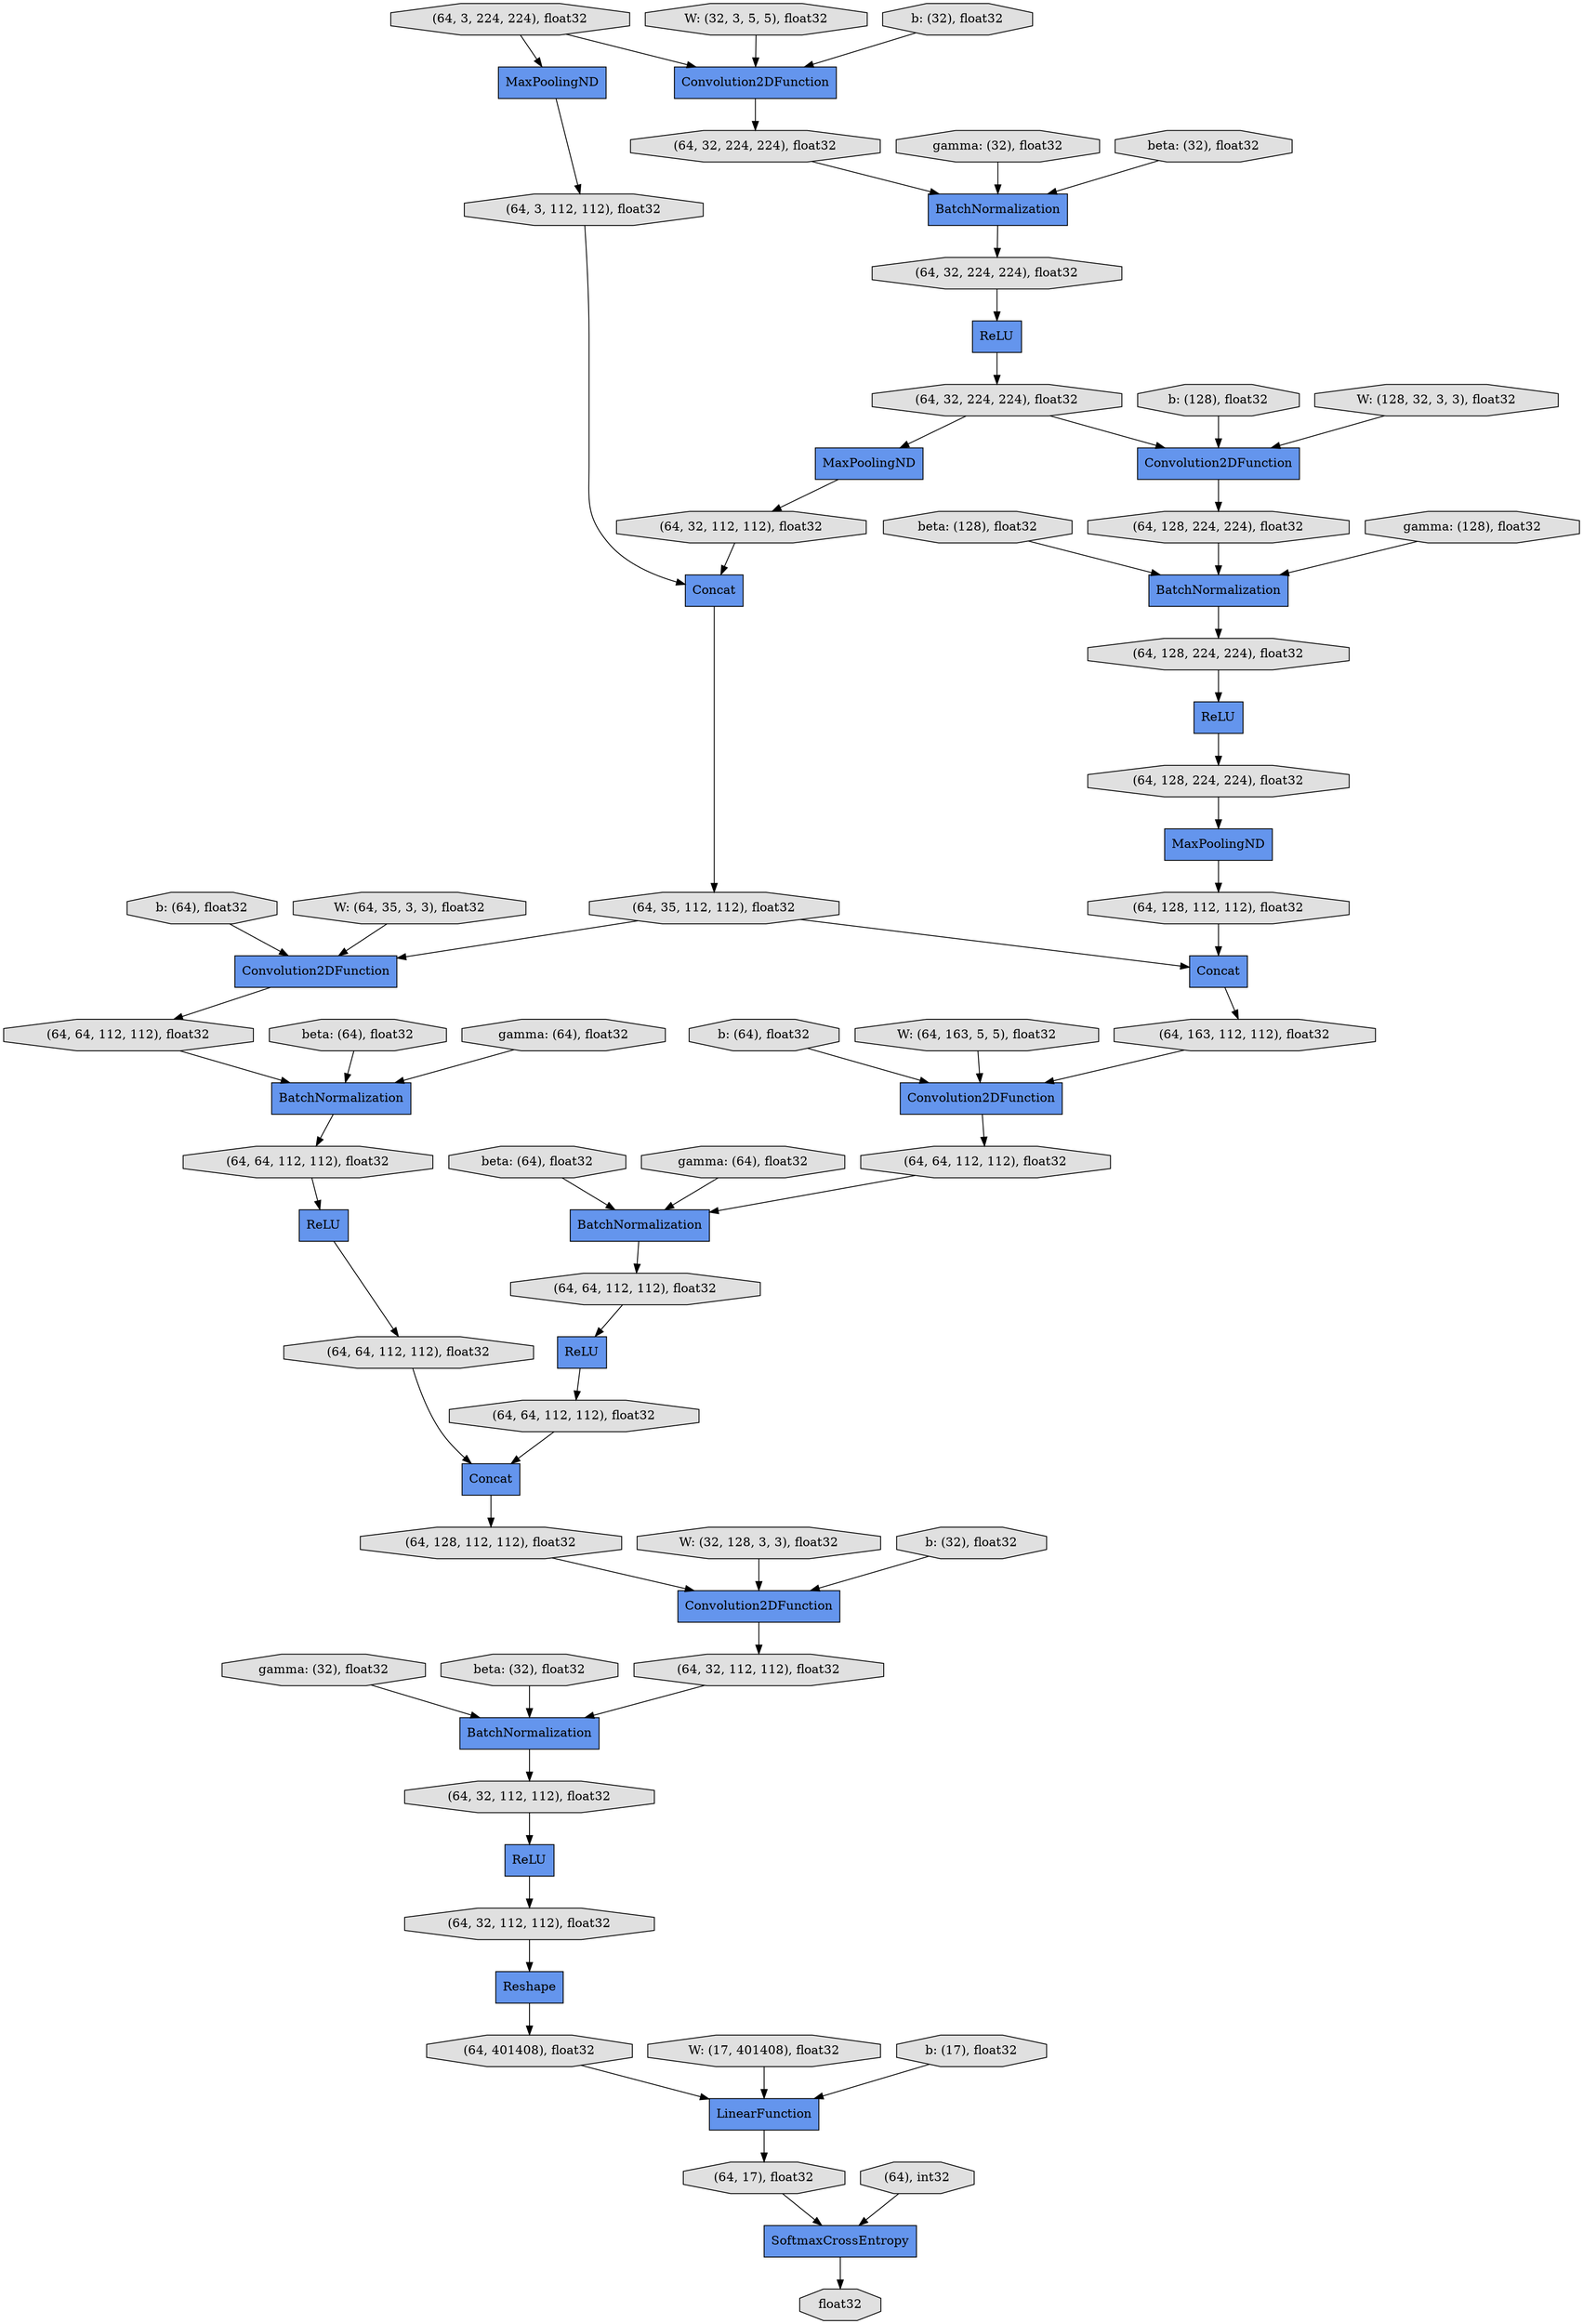 digraph graphname{rankdir=TB;132260767739920 [label="gamma: (32), float32",shape="octagon",fillcolor="#E0E0E0",style="filled"];132260767727680 [label="(64, 64, 112, 112), float32",shape="octagon",fillcolor="#E0E0E0",style="filled"];132260767733824 [label="MaxPoolingND",shape="record",fillcolor="#6495ED",style="filled"];132260767848512 [label="gamma: (32), float32",shape="octagon",fillcolor="#E0E0E0",style="filled"];132260767733872 [label="SoftmaxCrossEntropy",shape="record",fillcolor="#6495ED",style="filled"];132260767727728 [label="(64, 64, 112, 112), float32",shape="octagon",fillcolor="#E0E0E0",style="filled"];132260767844480 [label="b: (64), float32",shape="octagon",fillcolor="#E0E0E0",style="filled"];132260767727776 [label="Concat",shape="record",fillcolor="#6495ED",style="filled"];132260767850672 [label="beta: (32), float32",shape="octagon",fillcolor="#E0E0E0",style="filled"];132260767727824 [label="Convolution2DFunction",shape="record",fillcolor="#6495ED",style="filled"];132260767842560 [label="beta: (64), float32",shape="octagon",fillcolor="#E0E0E0",style="filled"];132260845373712 [label="LinearFunction",shape="record",fillcolor="#6495ED",style="filled"];132260767848704 [label="W: (32, 3, 5, 5), float32",shape="octagon",fillcolor="#E0E0E0",style="filled"];132260767727920 [label="ReLU",shape="record",fillcolor="#6495ED",style="filled"];132260767740256 [label="beta: (32), float32",shape="octagon",fillcolor="#E0E0E0",style="filled"];132260845384032 [label="(64, 64, 112, 112), float32",shape="octagon",fillcolor="#E0E0E0",style="filled"];132260767727968 [label="(64, 163, 112, 112), float32",shape="octagon",fillcolor="#E0E0E0",style="filled"];132260767734208 [label="(64), int32",shape="octagon",fillcolor="#E0E0E0",style="filled"];132260767728064 [label="BatchNormalization",shape="record",fillcolor="#6495ED",style="filled"];132260767844816 [label="W: (64, 35, 3, 3), float32",shape="octagon",fillcolor="#E0E0E0",style="filled"];132260845384176 [label="(64, 64, 112, 112), float32",shape="octagon",fillcolor="#E0E0E0",style="filled"];132260767728112 [label="(64, 128, 112, 112), float32",shape="octagon",fillcolor="#E0E0E0",style="filled"];132260845380144 [label="(64, 32, 112, 112), float32",shape="octagon",fillcolor="#E0E0E0",style="filled"];132260767842896 [label="gamma: (64), float32",shape="octagon",fillcolor="#E0E0E0",style="filled"];132260767740544 [label="W: (17, 401408), float32",shape="octagon",fillcolor="#E0E0E0",style="filled"];132260845382304 [label="(64, 17), float32",shape="octagon",fillcolor="#E0E0E0",style="filled"];132260767728304 [label="(64, 128, 224, 224), float32",shape="octagon",fillcolor="#E0E0E0",style="filled"];132260767728400 [label="(64, 128, 224, 224), float32",shape="octagon",fillcolor="#E0E0E0",style="filled"];132260767845152 [label="beta: (128), float32",shape="octagon",fillcolor="#E0E0E0",style="filled"];132260767843184 [label="b: (64), float32",shape="octagon",fillcolor="#E0E0E0",style="filled"];132260767728496 [label="(64, 35, 112, 112), float32",shape="octagon",fillcolor="#E0E0E0",style="filled"];132260767738768 [label="(64, 3, 224, 224), float32",shape="octagon",fillcolor="#E0E0E0",style="filled"];132260767728544 [label="Convolution2DFunction",shape="record",fillcolor="#6495ED",style="filled"];132260767740928 [label="b: (17), float32",shape="octagon",fillcolor="#E0E0E0",style="filled"];132260767728640 [label="(64, 128, 224, 224), float32",shape="octagon",fillcolor="#E0E0E0",style="filled"];132260767728688 [label="Convolution2DFunction",shape="record",fillcolor="#6495ED",style="filled"];132260845382736 [label="(64, 128, 112, 112), float32",shape="octagon",fillcolor="#E0E0E0",style="filled"];132260845378656 [label="Reshape",shape="record",fillcolor="#6495ED",style="filled"];132260767728736 [label="ReLU",shape="record",fillcolor="#6495ED",style="filled"];132260845376640 [label="BatchNormalization",shape="record",fillcolor="#6495ED",style="filled"];132260767845488 [label="gamma: (128), float32",shape="octagon",fillcolor="#E0E0E0",style="filled"];132260767730848 [label="MaxPoolingND",shape="record",fillcolor="#6495ED",style="filled"];132260767728784 [label="(64, 32, 224, 224), float32",shape="octagon",fillcolor="#E0E0E0",style="filled"];132260767843520 [label="W: (64, 163, 5, 5), float32",shape="octagon",fillcolor="#E0E0E0",style="filled"];132260845374672 [label="(64, 64, 112, 112), float32",shape="octagon",fillcolor="#E0E0E0",style="filled"];132260767849664 [label="b: (32), float32",shape="octagon",fillcolor="#E0E0E0",style="filled"];132260767728880 [label="ReLU",shape="record",fillcolor="#6495ED",style="filled"];132260767730944 [label="Concat",shape="record",fillcolor="#6495ED",style="filled"];132260845387056 [label="(64, 401408), float32",shape="octagon",fillcolor="#E0E0E0",style="filled"];132260767730992 [label="Concat",shape="record",fillcolor="#6495ED",style="filled"];132260845382976 [label="(64, 64, 112, 112), float32",shape="octagon",fillcolor="#E0E0E0",style="filled"];132260767729024 [label="(64, 32, 224, 224), float32",shape="octagon",fillcolor="#E0E0E0",style="filled"];132260767731088 [label="MaxPoolingND",shape="record",fillcolor="#6495ED",style="filled"];132260767739296 [label="W: (32, 128, 3, 3), float32",shape="octagon",fillcolor="#E0E0E0",style="filled"];132260767729072 [label="ReLU",shape="record",fillcolor="#6495ED",style="filled"];132260767845776 [label="b: (128), float32",shape="octagon",fillcolor="#E0E0E0",style="filled"];132260767733248 [label="Convolution2DFunction",shape="record",fillcolor="#6495ED",style="filled"];132260767843856 [label="beta: (64), float32",shape="octagon",fillcolor="#E0E0E0",style="filled"];132260767733296 [label="(64, 3, 112, 112), float32",shape="octagon",fillcolor="#E0E0E0",style="filled"];132260845385280 [label="(64, 32, 112, 112), float32",shape="octagon",fillcolor="#E0E0E0",style="filled"];132260767729216 [label="(64, 32, 224, 224), float32",shape="octagon",fillcolor="#E0E0E0",style="filled"];132260767729312 [label="BatchNormalization",shape="record",fillcolor="#6495ED",style="filled"];132260845383360 [label="(64, 32, 112, 112), float32",shape="octagon",fillcolor="#E0E0E0",style="filled"];132260767739632 [label="b: (32), float32",shape="octagon",fillcolor="#E0E0E0",style="filled"];132260767733488 [label="Convolution2DFunction",shape="record",fillcolor="#6495ED",style="filled"];132260845387584 [label="BatchNormalization",shape="record",fillcolor="#6495ED",style="filled"];132260767844192 [label="gamma: (64), float32",shape="octagon",fillcolor="#E0E0E0",style="filled"];132260767729504 [label="(64, 32, 112, 112), float32",shape="octagon",fillcolor="#E0E0E0",style="filled"];132260845373328 [label="float32",shape="octagon",fillcolor="#E0E0E0",style="filled"];132260767846304 [label="W: (128, 32, 3, 3), float32",shape="octagon",fillcolor="#E0E0E0",style="filled"];132260767733680 [label="BatchNormalization",shape="record",fillcolor="#6495ED",style="filled"];132260767733728 [label="ReLU",shape="record",fillcolor="#6495ED",style="filled"];132260845380144 -> 132260767728736;132260767728640 -> 132260767729312;132260845374672 -> 132260767727776;132260767731088 -> 132260767728112;132260845378656 -> 132260845387056;132260767728688 -> 132260767727728;132260845387056 -> 132260845373712;132260767738768 -> 132260767733824;132260767729504 -> 132260767730944;132260767740544 -> 132260845373712;132260845376640 -> 132260845380144;132260767846304 -> 132260767733248;132260767844480 -> 132260767728688;132260767845776 -> 132260767733248;132260767740928 -> 132260845373712;132260767733824 -> 132260767733296;132260767729072 -> 132260767727680;132260767850672 -> 132260767733680;132260767740256 -> 132260845376640;132260845384176 -> 132260767727920;132260767727824 -> 132260845385280;132260767729216 -> 132260767733680;132260767844192 -> 132260767728064;132260767848704 -> 132260767733488;132260767845152 -> 132260767729312;132260767733296 -> 132260767730944;132260767730848 -> 132260767729504;132260845385280 -> 132260845376640;132260767727920 -> 132260845374672;132260767728400 -> 132260767731088;132260767739632 -> 132260767727824;132260767842896 -> 132260845387584;132260767728304 -> 132260767728880;132260767730944 -> 132260767728496;132260767729024 -> 132260767733248;132260767843520 -> 132260767728544;132260767733728 -> 132260767729024;132260767733872 -> 132260845373328;132260767733488 -> 132260767729216;132260845382304 -> 132260767733872;132260767728544 -> 132260845384032;132260767729312 -> 132260767728304;132260767848512 -> 132260767733680;132260767728784 -> 132260767733728;132260767734208 -> 132260767733872;132260767727728 -> 132260767728064;132260845383360 -> 132260845378656;132260767728112 -> 132260767730992;132260767844816 -> 132260767728688;132260767729024 -> 132260767730848;132260845384032 -> 132260845387584;132260767728496 -> 132260767730992;132260845382976 -> 132260767729072;132260845387584 -> 132260845384176;132260767739920 -> 132260845376640;132260767849664 -> 132260767733488;132260767728736 -> 132260845383360;132260767727680 -> 132260767727776;132260767730992 -> 132260767727968;132260767733680 -> 132260767728784;132260767727776 -> 132260845382736;132260767843856 -> 132260767728064;132260767727968 -> 132260767728544;132260767728064 -> 132260845382976;132260767845488 -> 132260767729312;132260767733248 -> 132260767728640;132260767728496 -> 132260767728688;132260845373712 -> 132260845382304;132260767728880 -> 132260767728400;132260767738768 -> 132260767733488;132260767739296 -> 132260767727824;132260767842560 -> 132260845387584;132260845382736 -> 132260767727824;132260767843184 -> 132260767728544;}